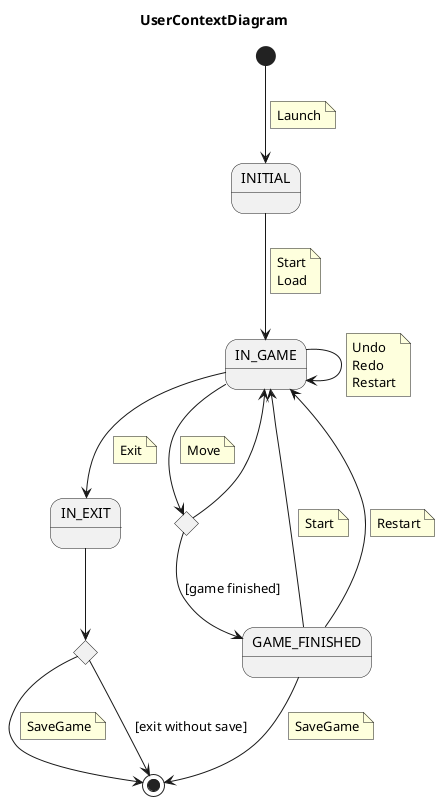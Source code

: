 @startuml UserContextDiagram
title UserContextDiagram
state INITIAL
state IN_GAME
state GAME_FINISHED
state IN_EXIT

state IF <<choice>>
state IF_EXIT <<choice>>

[*] --> INITIAL
note on link
    Launch
end note

INITIAL --> IN_GAME
    note on link
        Start
        Load
    end note
IN_GAME --> IN_GAME
note on link
    Undo
    Redo
    Restart
end note
GAME_FINISHED --> IN_GAME
    note on link
        Start
    end note

GAME_FINISHED --> IN_GAME
    note on link
        Restart
    end note
IN_GAME --> IF
    note on link
        Move
    end note

IF --> IN_GAME
IF --> GAME_FINISHED: [game finished]

IN_GAME --> IN_EXIT
    note on link
        Exit
    end note

IN_EXIT --> IF_EXIT

IF_EXIT --> [*]
    note on link
        SaveGame
    end note

IF_EXIT --> [*] : [exit without save]

GAME_FINISHED --> [*]
    note on link
        SaveGame
    end note
@enduml
